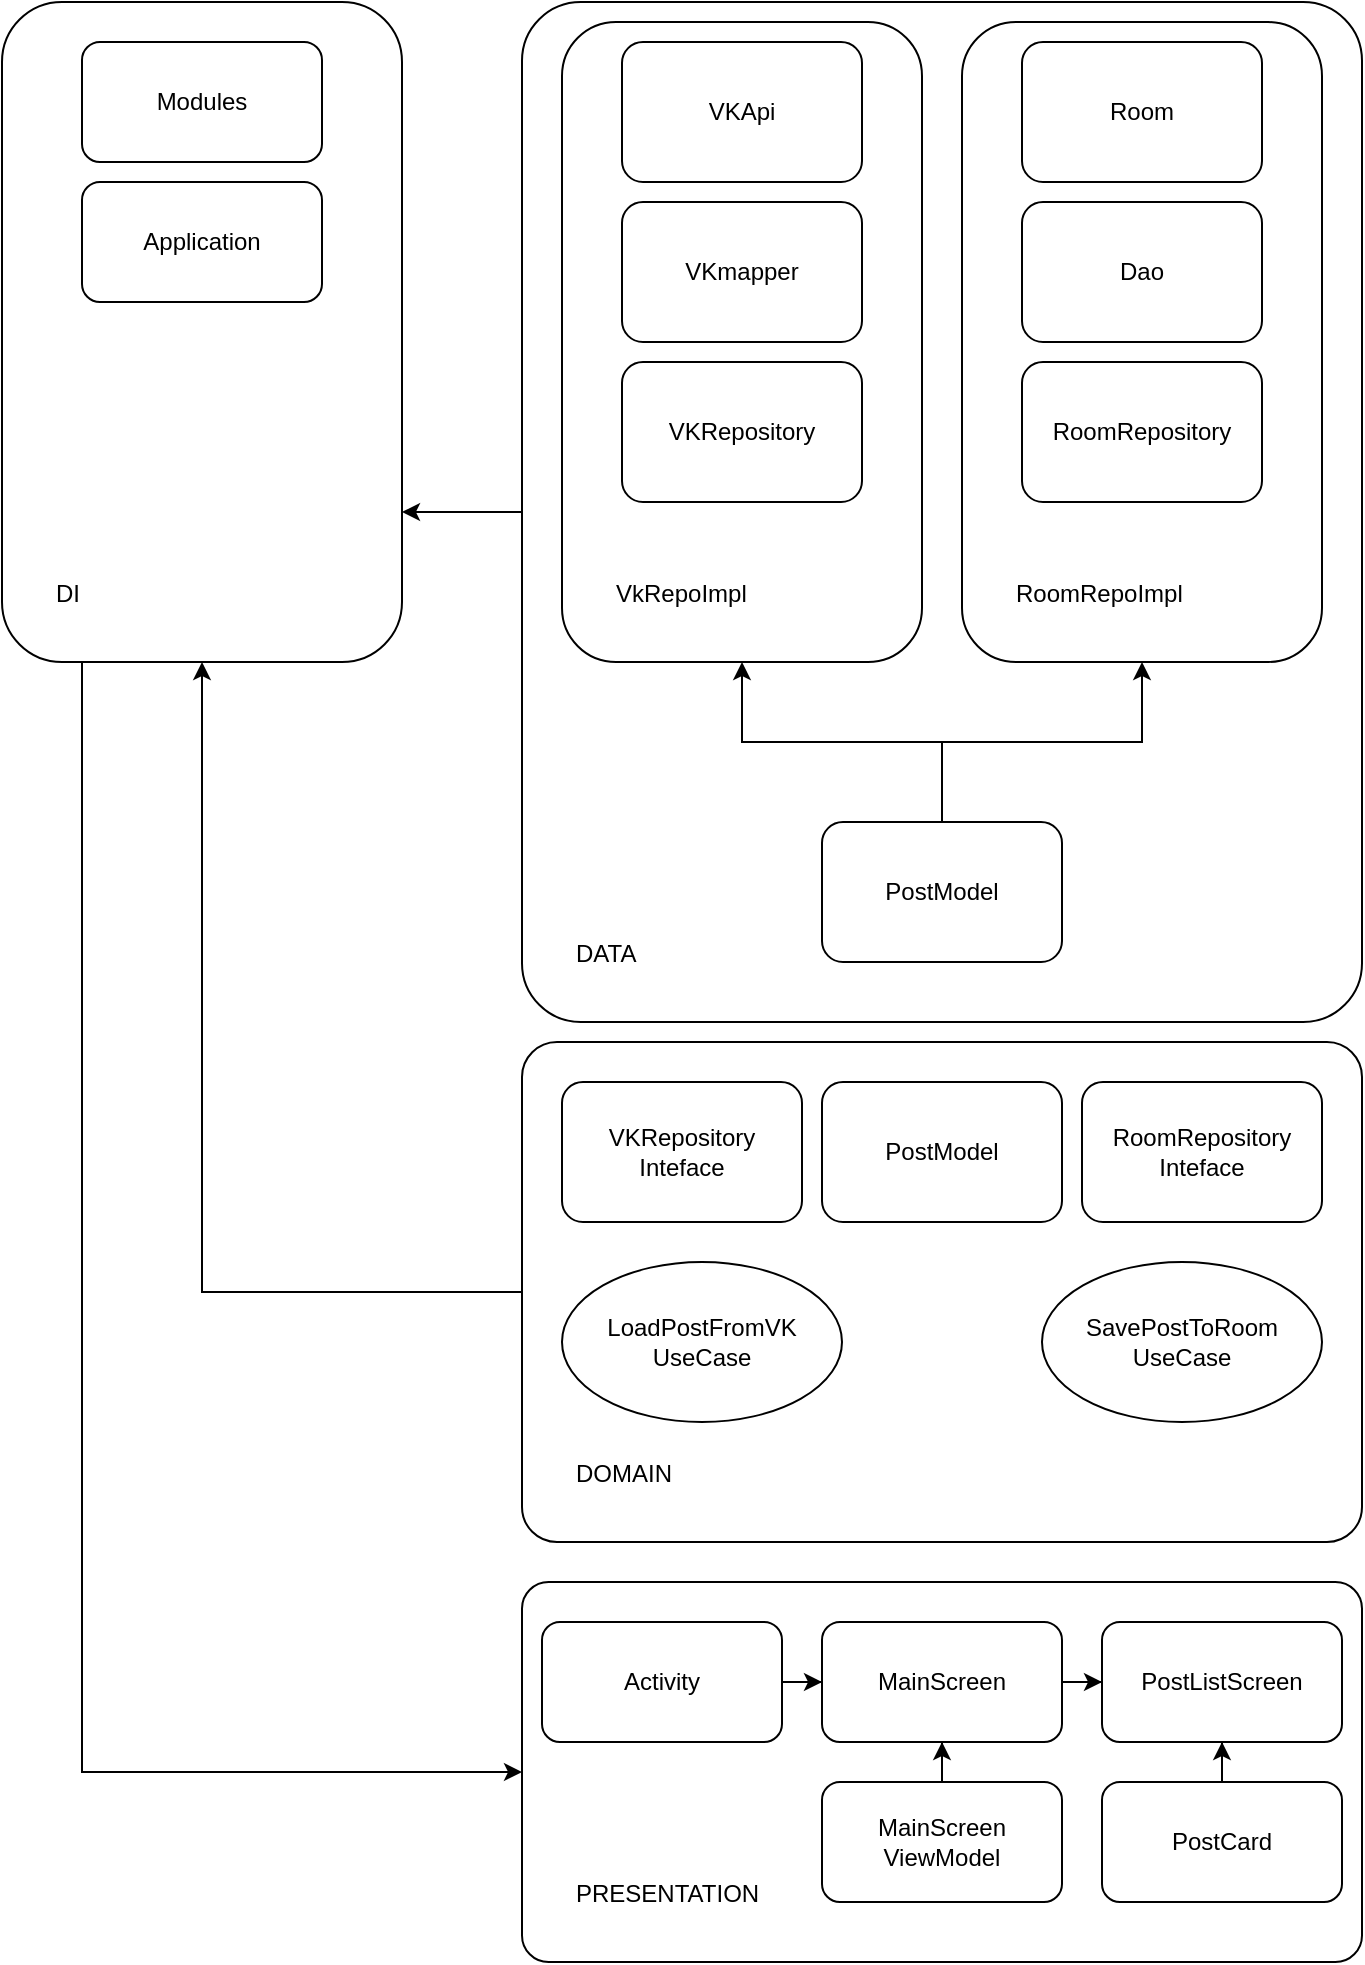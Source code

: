 <mxfile version="24.8.3">
  <diagram name="Страница — 1" id="HXIkvRpnmFtXcOeYY_Oi">
    <mxGraphModel dx="2019" dy="1222" grid="1" gridSize="10" guides="1" tooltips="1" connect="1" arrows="1" fold="1" page="0" pageScale="1" pageWidth="827" pageHeight="1169" math="0" shadow="0">
      <root>
        <mxCell id="0" />
        <mxCell id="1" parent="0" />
        <mxCell id="lBPEl-dU3KImqs1ATNGb-37" style="edgeStyle=orthogonalEdgeStyle;rounded=0;orthogonalLoop=1;jettySize=auto;html=1;" edge="1" parent="1" source="lBPEl-dU3KImqs1ATNGb-1" target="lBPEl-dU3KImqs1ATNGb-20">
          <mxGeometry relative="1" as="geometry">
            <Array as="points">
              <mxPoint x="-630" y="-485" />
              <mxPoint x="-630" y="-485" />
            </Array>
          </mxGeometry>
        </mxCell>
        <mxCell id="lBPEl-dU3KImqs1ATNGb-1" value="DATA" style="rounded=1;whiteSpace=wrap;html=1;align=left;spacingLeft=25;verticalAlign=bottom;spacingBottom=25;arcSize=7;" vertex="1" parent="1">
          <mxGeometry x="-580" y="-740" width="420" height="510" as="geometry" />
        </mxCell>
        <mxCell id="lBPEl-dU3KImqs1ATNGb-10" value="VkRepoImpl" style="rounded=1;whiteSpace=wrap;html=1;verticalAlign=bottom;align=left;spacingLeft=25;spacingBottom=25;" vertex="1" parent="1">
          <mxGeometry x="-560" y="-730" width="180" height="320" as="geometry" />
        </mxCell>
        <mxCell id="lBPEl-dU3KImqs1ATNGb-2" value="VKRepository" style="rounded=1;whiteSpace=wrap;html=1;" vertex="1" parent="1">
          <mxGeometry x="-530" y="-560" width="120" height="70" as="geometry" />
        </mxCell>
        <mxCell id="lBPEl-dU3KImqs1ATNGb-4" value="VKmapper" style="rounded=1;whiteSpace=wrap;html=1;" vertex="1" parent="1">
          <mxGeometry x="-530" y="-640" width="120" height="70" as="geometry" />
        </mxCell>
        <mxCell id="lBPEl-dU3KImqs1ATNGb-5" value="VKApi" style="rounded=1;whiteSpace=wrap;html=1;" vertex="1" parent="1">
          <mxGeometry x="-530" y="-720" width="120" height="70" as="geometry" />
        </mxCell>
        <mxCell id="lBPEl-dU3KImqs1ATNGb-11" value="RoomRepoImpl" style="rounded=1;whiteSpace=wrap;html=1;align=left;verticalAlign=bottom;spacingLeft=25;spacingBottom=25;" vertex="1" parent="1">
          <mxGeometry x="-360" y="-730" width="180" height="320" as="geometry" />
        </mxCell>
        <mxCell id="lBPEl-dU3KImqs1ATNGb-6" value="RoomRepository" style="rounded=1;whiteSpace=wrap;html=1;" vertex="1" parent="1">
          <mxGeometry x="-330" y="-560" width="120" height="70" as="geometry" />
        </mxCell>
        <mxCell id="lBPEl-dU3KImqs1ATNGb-7" value="Dao" style="rounded=1;whiteSpace=wrap;html=1;" vertex="1" parent="1">
          <mxGeometry x="-330" y="-640" width="120" height="70" as="geometry" />
        </mxCell>
        <mxCell id="lBPEl-dU3KImqs1ATNGb-8" value="Room" style="rounded=1;whiteSpace=wrap;html=1;" vertex="1" parent="1">
          <mxGeometry x="-330" y="-720" width="120" height="70" as="geometry" />
        </mxCell>
        <mxCell id="lBPEl-dU3KImqs1ATNGb-13" style="edgeStyle=orthogonalEdgeStyle;rounded=0;orthogonalLoop=1;jettySize=auto;html=1;entryX=0.5;entryY=1;entryDx=0;entryDy=0;" edge="1" parent="1" source="lBPEl-dU3KImqs1ATNGb-12" target="lBPEl-dU3KImqs1ATNGb-10">
          <mxGeometry relative="1" as="geometry" />
        </mxCell>
        <mxCell id="lBPEl-dU3KImqs1ATNGb-14" style="edgeStyle=orthogonalEdgeStyle;rounded=0;orthogonalLoop=1;jettySize=auto;html=1;entryX=0.5;entryY=1;entryDx=0;entryDy=0;" edge="1" parent="1" source="lBPEl-dU3KImqs1ATNGb-12" target="lBPEl-dU3KImqs1ATNGb-11">
          <mxGeometry relative="1" as="geometry" />
        </mxCell>
        <mxCell id="lBPEl-dU3KImqs1ATNGb-12" value="PostModel" style="rounded=1;whiteSpace=wrap;html=1;" vertex="1" parent="1">
          <mxGeometry x="-430" y="-330" width="120" height="70" as="geometry" />
        </mxCell>
        <mxCell id="lBPEl-dU3KImqs1ATNGb-26" style="edgeStyle=orthogonalEdgeStyle;rounded=0;orthogonalLoop=1;jettySize=auto;html=1;entryX=0.5;entryY=1;entryDx=0;entryDy=0;" edge="1" parent="1" source="lBPEl-dU3KImqs1ATNGb-15" target="lBPEl-dU3KImqs1ATNGb-20">
          <mxGeometry relative="1" as="geometry" />
        </mxCell>
        <mxCell id="lBPEl-dU3KImqs1ATNGb-15" value="DOMAIN" style="rounded=1;whiteSpace=wrap;html=1;align=left;spacingLeft=25;verticalAlign=bottom;spacingBottom=25;arcSize=7;" vertex="1" parent="1">
          <mxGeometry x="-580" y="-220" width="420" height="250" as="geometry" />
        </mxCell>
        <mxCell id="lBPEl-dU3KImqs1ATNGb-16" value="PostModel" style="rounded=1;whiteSpace=wrap;html=1;" vertex="1" parent="1">
          <mxGeometry x="-430" y="-200" width="120" height="70" as="geometry" />
        </mxCell>
        <mxCell id="lBPEl-dU3KImqs1ATNGb-17" value="LoadPostFromVK&lt;div&gt;UseCase&lt;/div&gt;" style="ellipse;whiteSpace=wrap;html=1;" vertex="1" parent="1">
          <mxGeometry x="-560" y="-110" width="140" height="80" as="geometry" />
        </mxCell>
        <mxCell id="lBPEl-dU3KImqs1ATNGb-18" value="VKRepository&lt;div&gt;Inteface&lt;/div&gt;" style="rounded=1;whiteSpace=wrap;html=1;" vertex="1" parent="1">
          <mxGeometry x="-560" y="-200" width="120" height="70" as="geometry" />
        </mxCell>
        <mxCell id="lBPEl-dU3KImqs1ATNGb-19" value="RoomRepository&lt;div&gt;Inteface&lt;/div&gt;" style="rounded=1;whiteSpace=wrap;html=1;" vertex="1" parent="1">
          <mxGeometry x="-300" y="-200" width="120" height="70" as="geometry" />
        </mxCell>
        <mxCell id="lBPEl-dU3KImqs1ATNGb-36" style="edgeStyle=orthogonalEdgeStyle;rounded=0;orthogonalLoop=1;jettySize=auto;html=1;entryX=0;entryY=0.5;entryDx=0;entryDy=0;" edge="1" parent="1" source="lBPEl-dU3KImqs1ATNGb-20" target="lBPEl-dU3KImqs1ATNGb-28">
          <mxGeometry relative="1" as="geometry">
            <mxPoint x="-740" y="150" as="targetPoint" />
            <Array as="points">
              <mxPoint x="-800" y="145" />
            </Array>
          </mxGeometry>
        </mxCell>
        <mxCell id="lBPEl-dU3KImqs1ATNGb-20" value="DI" style="rounded=1;whiteSpace=wrap;html=1;align=left;spacingLeft=25;verticalAlign=bottom;spacingBottom=25;" vertex="1" parent="1">
          <mxGeometry x="-840" y="-740" width="200" height="330" as="geometry" />
        </mxCell>
        <mxCell id="lBPEl-dU3KImqs1ATNGb-22" value="Modules" style="rounded=1;whiteSpace=wrap;html=1;" vertex="1" parent="1">
          <mxGeometry x="-800" y="-720" width="120" height="60" as="geometry" />
        </mxCell>
        <mxCell id="lBPEl-dU3KImqs1ATNGb-23" value="Application" style="rounded=1;whiteSpace=wrap;html=1;" vertex="1" parent="1">
          <mxGeometry x="-800" y="-650" width="120" height="60" as="geometry" />
        </mxCell>
        <mxCell id="lBPEl-dU3KImqs1ATNGb-27" value="SavePostToRoom&lt;div&gt;UseCase&lt;/div&gt;" style="ellipse;whiteSpace=wrap;html=1;" vertex="1" parent="1">
          <mxGeometry x="-320" y="-110" width="140" height="80" as="geometry" />
        </mxCell>
        <mxCell id="lBPEl-dU3KImqs1ATNGb-28" value="PRESENTATION" style="rounded=1;whiteSpace=wrap;html=1;align=left;spacingLeft=25;verticalAlign=bottom;spacingBottom=25;arcSize=7;" vertex="1" parent="1">
          <mxGeometry x="-580" y="50" width="420" height="190" as="geometry" />
        </mxCell>
        <mxCell id="lBPEl-dU3KImqs1ATNGb-32" style="edgeStyle=orthogonalEdgeStyle;rounded=0;orthogonalLoop=1;jettySize=auto;html=1;" edge="1" parent="1" source="lBPEl-dU3KImqs1ATNGb-29" target="lBPEl-dU3KImqs1ATNGb-30">
          <mxGeometry relative="1" as="geometry" />
        </mxCell>
        <mxCell id="lBPEl-dU3KImqs1ATNGb-29" value="Activity" style="rounded=1;whiteSpace=wrap;html=1;" vertex="1" parent="1">
          <mxGeometry x="-570" y="70" width="120" height="60" as="geometry" />
        </mxCell>
        <mxCell id="lBPEl-dU3KImqs1ATNGb-33" value="" style="edgeStyle=orthogonalEdgeStyle;rounded=0;orthogonalLoop=1;jettySize=auto;html=1;" edge="1" parent="1" source="lBPEl-dU3KImqs1ATNGb-30" target="lBPEl-dU3KImqs1ATNGb-31">
          <mxGeometry relative="1" as="geometry" />
        </mxCell>
        <mxCell id="lBPEl-dU3KImqs1ATNGb-30" value="MainScreen" style="rounded=1;whiteSpace=wrap;html=1;" vertex="1" parent="1">
          <mxGeometry x="-430" y="70" width="120" height="60" as="geometry" />
        </mxCell>
        <mxCell id="lBPEl-dU3KImqs1ATNGb-31" value="PostListScreen" style="rounded=1;whiteSpace=wrap;html=1;" vertex="1" parent="1">
          <mxGeometry x="-290" y="70" width="120" height="60" as="geometry" />
        </mxCell>
        <mxCell id="lBPEl-dU3KImqs1ATNGb-35" style="edgeStyle=orthogonalEdgeStyle;rounded=0;orthogonalLoop=1;jettySize=auto;html=1;" edge="1" parent="1" source="lBPEl-dU3KImqs1ATNGb-34" target="lBPEl-dU3KImqs1ATNGb-30">
          <mxGeometry relative="1" as="geometry" />
        </mxCell>
        <mxCell id="lBPEl-dU3KImqs1ATNGb-34" value="MainScreen&lt;div&gt;ViewModel&lt;/div&gt;" style="rounded=1;whiteSpace=wrap;html=1;" vertex="1" parent="1">
          <mxGeometry x="-430" y="150" width="120" height="60" as="geometry" />
        </mxCell>
        <mxCell id="lBPEl-dU3KImqs1ATNGb-39" value="" style="edgeStyle=orthogonalEdgeStyle;rounded=0;orthogonalLoop=1;jettySize=auto;html=1;" edge="1" parent="1" source="lBPEl-dU3KImqs1ATNGb-38" target="lBPEl-dU3KImqs1ATNGb-31">
          <mxGeometry relative="1" as="geometry" />
        </mxCell>
        <mxCell id="lBPEl-dU3KImqs1ATNGb-38" value="PostCard" style="rounded=1;whiteSpace=wrap;html=1;" vertex="1" parent="1">
          <mxGeometry x="-290" y="150" width="120" height="60" as="geometry" />
        </mxCell>
      </root>
    </mxGraphModel>
  </diagram>
</mxfile>
